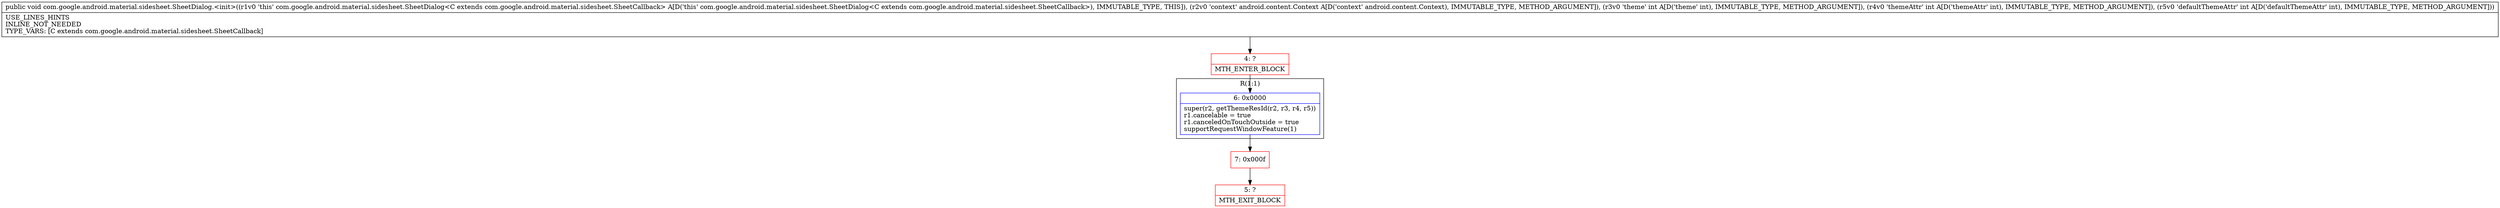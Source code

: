 digraph "CFG forcom.google.android.material.sidesheet.SheetDialog.\<init\>(Landroid\/content\/Context;III)V" {
subgraph cluster_Region_2009609127 {
label = "R(1:1)";
node [shape=record,color=blue];
Node_6 [shape=record,label="{6\:\ 0x0000|super(r2, getThemeResId(r2, r3, r4, r5))\lr1.cancelable = true\lr1.canceledOnTouchOutside = true\lsupportRequestWindowFeature(1)\l}"];
}
Node_4 [shape=record,color=red,label="{4\:\ ?|MTH_ENTER_BLOCK\l}"];
Node_7 [shape=record,color=red,label="{7\:\ 0x000f}"];
Node_5 [shape=record,color=red,label="{5\:\ ?|MTH_EXIT_BLOCK\l}"];
MethodNode[shape=record,label="{public void com.google.android.material.sidesheet.SheetDialog.\<init\>((r1v0 'this' com.google.android.material.sidesheet.SheetDialog\<C extends com.google.android.material.sidesheet.SheetCallback\> A[D('this' com.google.android.material.sidesheet.SheetDialog\<C extends com.google.android.material.sidesheet.SheetCallback\>), IMMUTABLE_TYPE, THIS]), (r2v0 'context' android.content.Context A[D('context' android.content.Context), IMMUTABLE_TYPE, METHOD_ARGUMENT]), (r3v0 'theme' int A[D('theme' int), IMMUTABLE_TYPE, METHOD_ARGUMENT]), (r4v0 'themeAttr' int A[D('themeAttr' int), IMMUTABLE_TYPE, METHOD_ARGUMENT]), (r5v0 'defaultThemeAttr' int A[D('defaultThemeAttr' int), IMMUTABLE_TYPE, METHOD_ARGUMENT]))  | USE_LINES_HINTS\lINLINE_NOT_NEEDED\lTYPE_VARS: [C extends com.google.android.material.sidesheet.SheetCallback]\l}"];
MethodNode -> Node_4;Node_6 -> Node_7;
Node_4 -> Node_6;
Node_7 -> Node_5;
}


